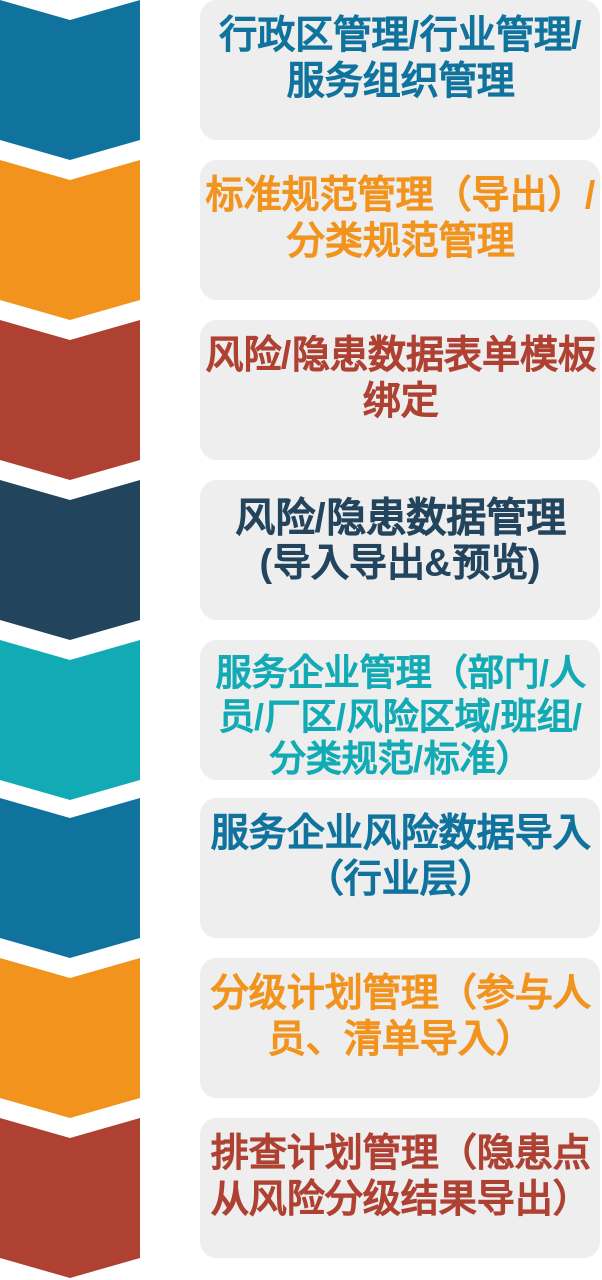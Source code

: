 <mxfile version="17.1.3" type="github"><diagram id="KNS5CV5LHxPRFJEh6VFU" name="Page-1"><mxGraphModel dx="1036" dy="536" grid="1" gridSize="10" guides="1" tooltips="1" connect="1" arrows="1" fold="1" page="1" pageScale="1" pageWidth="827" pageHeight="1169" math="0" shadow="0"><root><mxCell id="0"/><mxCell id="1" parent="0"/><mxCell id="4AzCi0LixMGob-kj9f3W-42" value="" style="shape=step;perimeter=stepPerimeter;whiteSpace=wrap;html=1;fixedSize=1;size=10;direction=south;fillColor=#10739E;strokeColor=none;rounded=0;" vertex="1" parent="1"><mxGeometry x="260" y="80" width="70" height="80" as="geometry"/></mxCell><mxCell id="4AzCi0LixMGob-kj9f3W-43" value="" style="shape=step;perimeter=stepPerimeter;whiteSpace=wrap;html=1;fixedSize=1;size=10;direction=south;fillColor=#F2931E;strokeColor=none;rounded=0;" vertex="1" parent="1"><mxGeometry x="260" y="160" width="70" height="80" as="geometry"/></mxCell><mxCell id="4AzCi0LixMGob-kj9f3W-44" value="" style="shape=step;perimeter=stepPerimeter;whiteSpace=wrap;html=1;fixedSize=1;size=10;direction=south;fillColor=#AE4132;strokeColor=none;rounded=0;" vertex="1" parent="1"><mxGeometry x="260" y="240" width="70" height="80" as="geometry"/></mxCell><mxCell id="4AzCi0LixMGob-kj9f3W-45" value="" style="shape=step;perimeter=stepPerimeter;whiteSpace=wrap;html=1;fixedSize=1;size=10;direction=south;fillColor=#23445D;strokeColor=none;rounded=0;" vertex="1" parent="1"><mxGeometry x="260" y="320" width="70" height="80" as="geometry"/></mxCell><mxCell id="4AzCi0LixMGob-kj9f3W-46" value="" style="shape=step;perimeter=stepPerimeter;whiteSpace=wrap;html=1;fixedSize=1;size=10;direction=south;fillColor=#12AAB5;strokeColor=none;rounded=0;" vertex="1" parent="1"><mxGeometry x="260" y="400" width="70" height="80" as="geometry"/></mxCell><mxCell id="4AzCi0LixMGob-kj9f3W-47" value="&lt;div style=&quot;font-size: 19px&quot; align=&quot;center&quot;&gt;&lt;font style=&quot;font-size: 19px&quot; color=&quot;#10739E&quot;&gt;&lt;b&gt;行政区管理/行业管理/&lt;/b&gt;&lt;/font&gt;&lt;/div&gt;&lt;div style=&quot;font-size: 19px&quot; align=&quot;center&quot;&gt;&lt;font style=&quot;font-size: 19px&quot; color=&quot;#10739E&quot;&gt;&lt;b&gt;服务组织管理&lt;/b&gt;&lt;/font&gt;&lt;/div&gt;" style="rounded=1;strokeColor=none;fillColor=#EEEEEE;align=center;arcSize=12;verticalAlign=top;whiteSpace=wrap;html=1;fontSize=12;" vertex="1" parent="1"><mxGeometry x="360" y="80" width="200" height="70" as="geometry"/></mxCell><mxCell id="4AzCi0LixMGob-kj9f3W-48" value="&lt;b&gt;&lt;font style=&quot;font-size: 19px&quot; color=&quot;#F2931E&quot;&gt;标准规范管理（导出）/分类规范管理&lt;/font&gt;&lt;/b&gt;" style="rounded=1;strokeColor=none;fillColor=#EEEEEE;align=center;arcSize=12;verticalAlign=top;whiteSpace=wrap;html=1;fontSize=12;" vertex="1" parent="1"><mxGeometry x="360" y="160" width="200" height="70" as="geometry"/></mxCell><mxCell id="4AzCi0LixMGob-kj9f3W-49" value="&lt;font color=&quot;#AE4132&quot;&gt;&lt;b&gt;&lt;font style=&quot;font-size: 19px&quot;&gt;风险/隐患数据表单模板绑定&lt;/font&gt;&lt;/b&gt;&lt;/font&gt;" style="rounded=1;strokeColor=none;fillColor=#EEEEEE;align=center;arcSize=12;verticalAlign=top;whiteSpace=wrap;html=1;fontSize=12;" vertex="1" parent="1"><mxGeometry x="360" y="240" width="200" height="70" as="geometry"/></mxCell><mxCell id="4AzCi0LixMGob-kj9f3W-50" value="&lt;div style=&quot;font-size: 20px&quot;&gt;&lt;font style=&quot;font-size: 20px&quot; color=&quot;#23445D&quot;&gt;&lt;b&gt;风险/隐患数据&lt;/b&gt;&lt;/font&gt;&lt;font color=&quot;#23445D&quot;&gt;&lt;b&gt;管理&lt;/b&gt;&lt;/font&gt;&lt;/div&gt;&lt;div&gt;&lt;font style=&quot;font-size: 19px&quot; color=&quot;#23445D&quot;&gt;&lt;b&gt;(导入导出&amp;amp;预览)&lt;/b&gt;&lt;/font&gt;&lt;/div&gt;" style="rounded=1;strokeColor=none;fillColor=#EEEEEE;align=center;arcSize=12;verticalAlign=top;whiteSpace=wrap;html=1;fontSize=12;" vertex="1" parent="1"><mxGeometry x="360" y="320" width="200" height="70" as="geometry"/></mxCell><mxCell id="4AzCi0LixMGob-kj9f3W-51" value="&lt;font color=&quot;#12AAB5&quot;&gt;&lt;b&gt;&lt;font style=&quot;font-size: 18px&quot;&gt;服务企业管理（部门/人员/厂区/风险区域/班组/分类规范/标准）&lt;/font&gt;&lt;/b&gt;&lt;/font&gt;" style="rounded=1;strokeColor=none;fillColor=#EEEEEE;align=center;arcSize=12;verticalAlign=top;whiteSpace=wrap;html=1;fontSize=12;" vertex="1" parent="1"><mxGeometry x="360" y="400" width="200" height="70" as="geometry"/></mxCell><mxCell id="4AzCi0LixMGob-kj9f3W-52" value="" style="shape=step;perimeter=stepPerimeter;whiteSpace=wrap;html=1;fixedSize=1;size=10;direction=south;fillColor=#10739E;strokeColor=none;rounded=0;" vertex="1" parent="1"><mxGeometry x="260" y="479" width="70" height="80" as="geometry"/></mxCell><mxCell id="4AzCi0LixMGob-kj9f3W-53" value="" style="shape=step;perimeter=stepPerimeter;whiteSpace=wrap;html=1;fixedSize=1;size=10;direction=south;fillColor=#F2931E;strokeColor=none;rounded=0;" vertex="1" parent="1"><mxGeometry x="260" y="559" width="70" height="80" as="geometry"/></mxCell><mxCell id="4AzCi0LixMGob-kj9f3W-54" value="" style="shape=step;perimeter=stepPerimeter;whiteSpace=wrap;html=1;fixedSize=1;size=10;direction=south;fillColor=#AE4132;strokeColor=none;rounded=0;" vertex="1" parent="1"><mxGeometry x="260" y="639" width="70" height="80" as="geometry"/></mxCell><mxCell id="4AzCi0LixMGob-kj9f3W-57" value="&lt;font style=&quot;font-size: 19px&quot; color=&quot;#10739E&quot;&gt;&lt;b&gt;服务企业风险数据导入（行业层）&lt;/b&gt;&lt;/font&gt;" style="rounded=1;strokeColor=none;fillColor=#EEEEEE;align=center;arcSize=12;verticalAlign=top;whiteSpace=wrap;html=1;fontSize=12;" vertex="1" parent="1"><mxGeometry x="360" y="479" width="200" height="70" as="geometry"/></mxCell><mxCell id="4AzCi0LixMGob-kj9f3W-58" value="&lt;font style=&quot;font-size: 19px&quot; color=&quot;#F2931E&quot;&gt;&lt;b&gt;分级计划管理（参与人员、清单导入）&lt;/b&gt;&lt;/font&gt;" style="rounded=1;strokeColor=none;fillColor=#EEEEEE;align=center;arcSize=12;verticalAlign=top;whiteSpace=wrap;html=1;fontSize=12;" vertex="1" parent="1"><mxGeometry x="360" y="559" width="200" height="70" as="geometry"/></mxCell><mxCell id="4AzCi0LixMGob-kj9f3W-59" value="&lt;font style=&quot;font-size: 19px&quot; color=&quot;#AE4132&quot;&gt;&lt;b&gt;排查计划管理（隐患点从风险分级结果导出）&lt;/b&gt;&lt;/font&gt;" style="rounded=1;strokeColor=none;fillColor=#EEEEEE;align=center;arcSize=12;verticalAlign=top;whiteSpace=wrap;html=1;fontSize=12;" vertex="1" parent="1"><mxGeometry x="360" y="639" width="200" height="70" as="geometry"/></mxCell></root></mxGraphModel></diagram></mxfile>